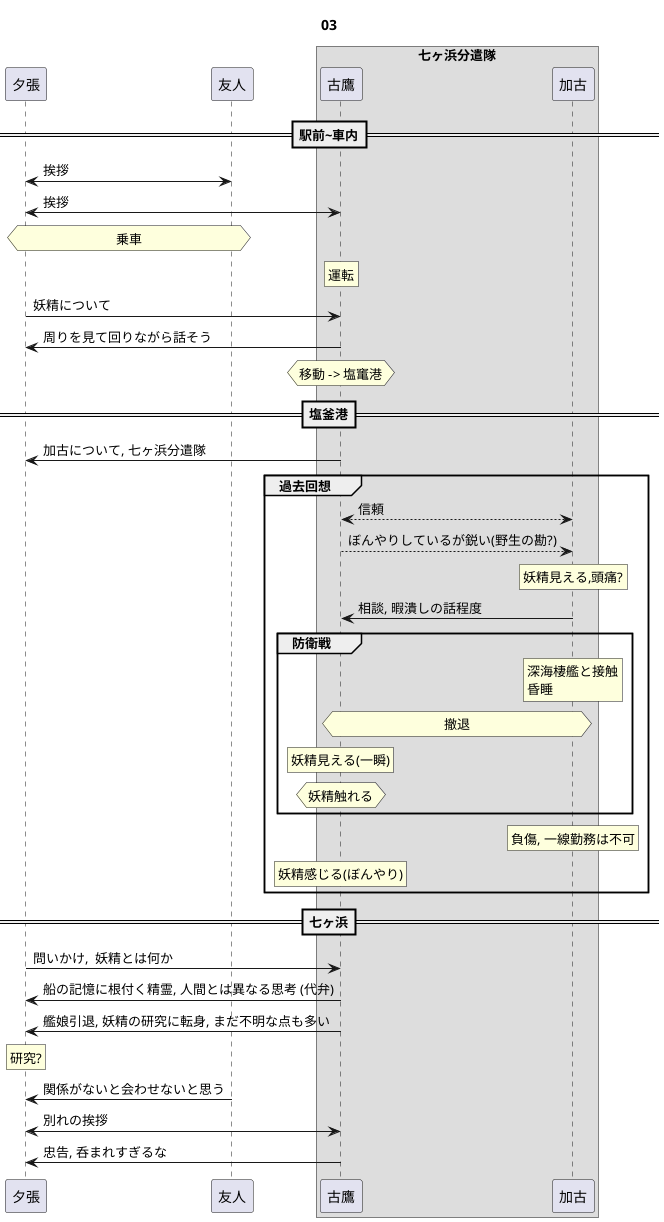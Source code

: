 @startuml plot

title 03
participant 夕張
participant 友人
box 七ヶ浜分遣隊
    participant 古鷹
    participant 加古
end box

==駅前~車内==
    夕張 <-> 友人 : 挨拶
    夕張 <-> 古鷹 : 挨拶
    hnote over 夕張, 友人 : 乗車
    rnote over 古鷹 : 運転
    夕張 -> 古鷹 : 妖精について
    古鷹 -> 夕張 : 周りを見て回りながら話そう
    hnote over 古鷹 : 移動 -> 塩竃港
==塩釜港==
    古鷹 -> 夕張 : 加古について, 七ヶ浜分遣隊
    group 過去回想
        古鷹 <--> 加古 : 信頼
        古鷹 --> 加古 : ぼんやりしているが鋭い(野生の勘?)
        rnote over 加古 : 妖精見える,頭痛?
        加古 -> 古鷹 : 相談, 暇潰しの話程度
        group 防衛戦
            rnote over 加古 : 深海棲艦と接触\n昏睡
            hnote over 古鷹, 加古 : 撤退
            rnote over 古鷹 : 妖精見える(一瞬)
            hnote over 古鷹 : 妖精触れる
        end
        rnote over 加古 : 負傷, 一線勤務は不可
        rnote over 古鷹 : 妖精感じる(ぼんやり)
    end
==七ヶ浜==
    夕張 -> 古鷹 : 問いかけ,  妖精とは何か
    古鷹 -> 夕張 : 船の記憶に根付く精霊, 人間とは異なる思考 (代弁)
    古鷹 -> 夕張 : 艦娘引退, 妖精の研究に転身, まだ不明な点も多い
    rnote over 夕張 : 研究?
    友人 -> 夕張 : 関係がないと会わせないと思う
    夕張 <-> 古鷹 : 別れの挨拶
    古鷹 -> 夕張 : 忠告, 呑まれすぎるな

@enduml